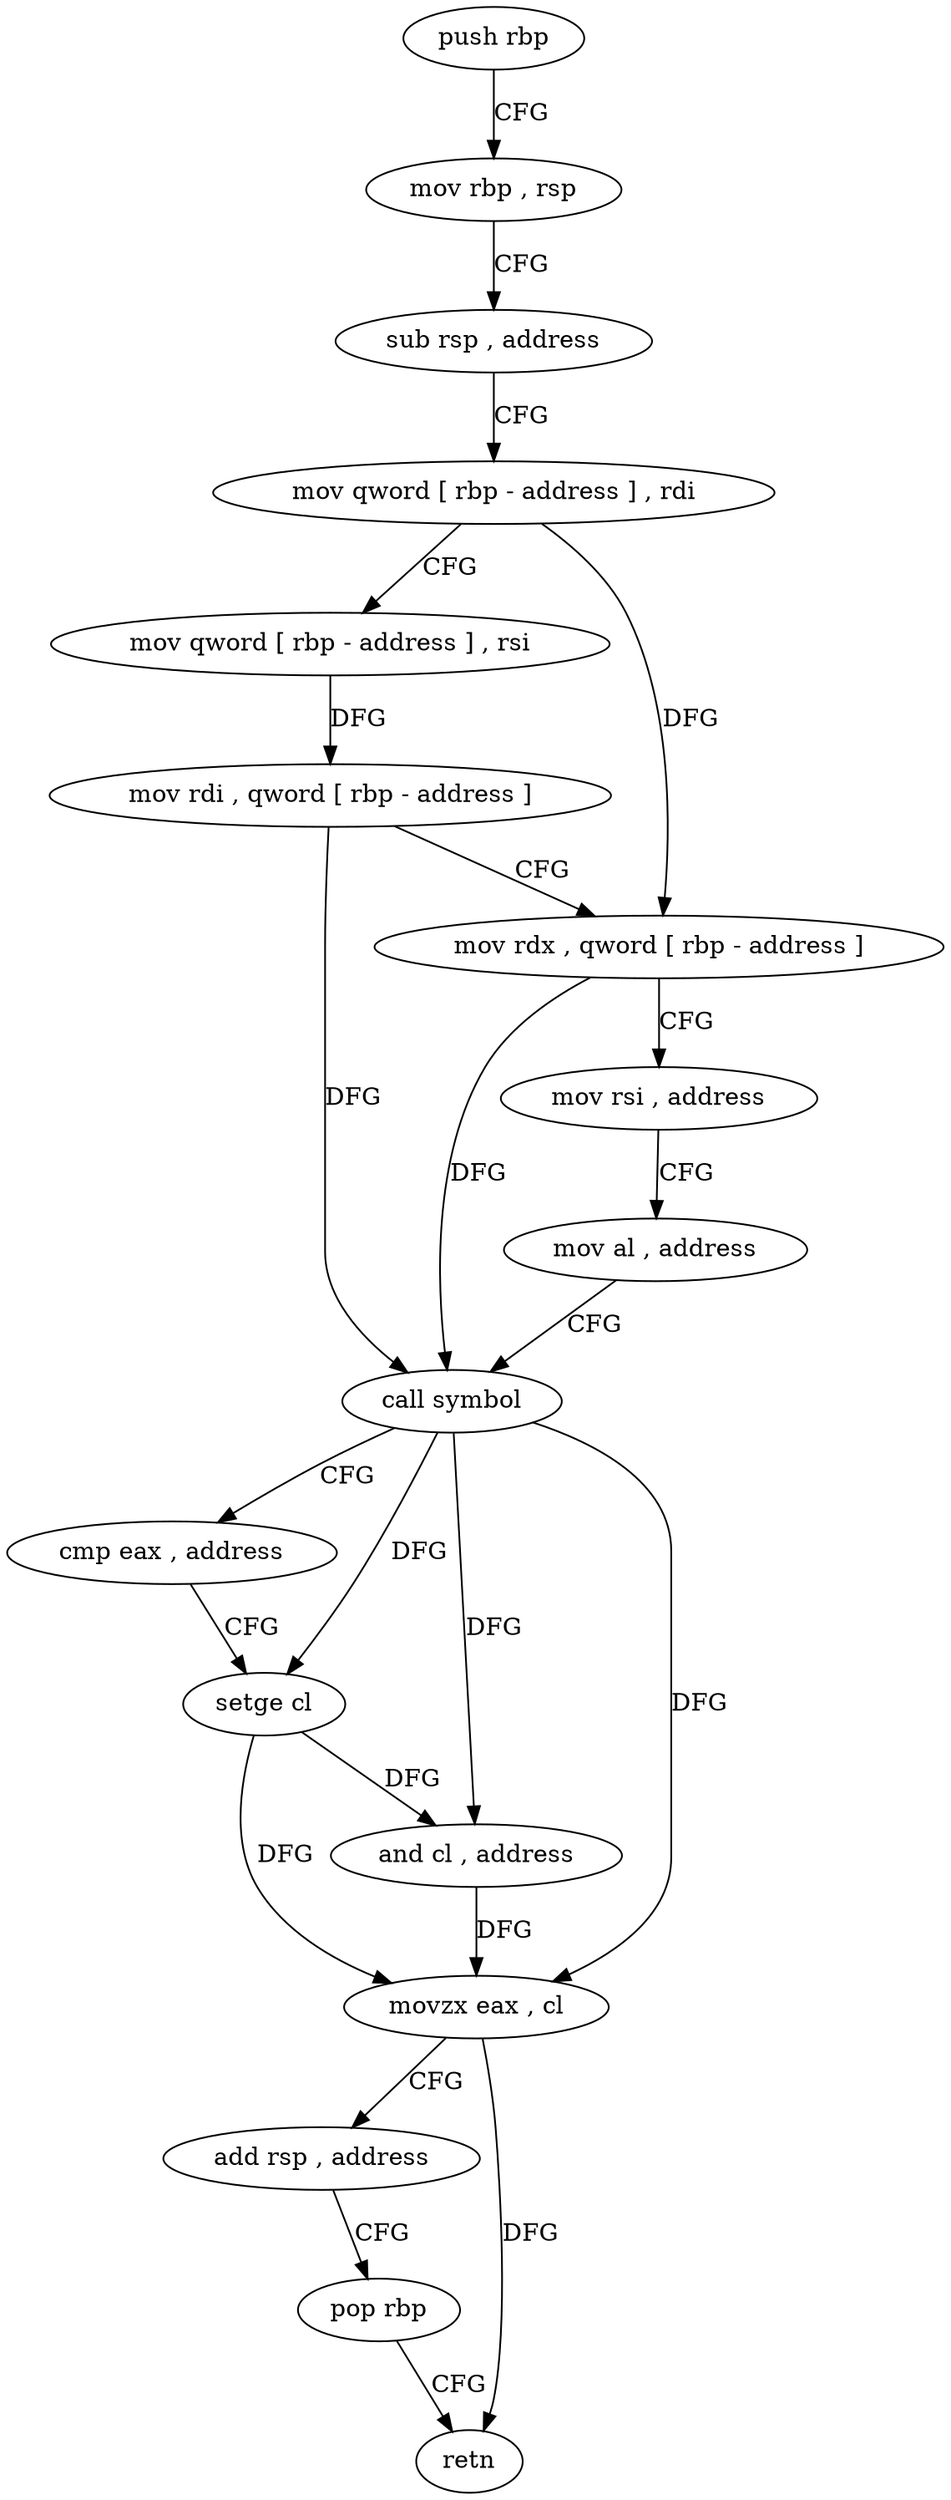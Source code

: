 digraph "func" {
"4299760" [label = "push rbp" ]
"4299761" [label = "mov rbp , rsp" ]
"4299764" [label = "sub rsp , address" ]
"4299768" [label = "mov qword [ rbp - address ] , rdi" ]
"4299772" [label = "mov qword [ rbp - address ] , rsi" ]
"4299776" [label = "mov rdi , qword [ rbp - address ]" ]
"4299780" [label = "mov rdx , qword [ rbp - address ]" ]
"4299784" [label = "mov rsi , address" ]
"4299794" [label = "mov al , address" ]
"4299796" [label = "call symbol" ]
"4299801" [label = "cmp eax , address" ]
"4299804" [label = "setge cl" ]
"4299807" [label = "and cl , address" ]
"4299810" [label = "movzx eax , cl" ]
"4299813" [label = "add rsp , address" ]
"4299817" [label = "pop rbp" ]
"4299818" [label = "retn" ]
"4299760" -> "4299761" [ label = "CFG" ]
"4299761" -> "4299764" [ label = "CFG" ]
"4299764" -> "4299768" [ label = "CFG" ]
"4299768" -> "4299772" [ label = "CFG" ]
"4299768" -> "4299780" [ label = "DFG" ]
"4299772" -> "4299776" [ label = "DFG" ]
"4299776" -> "4299780" [ label = "CFG" ]
"4299776" -> "4299796" [ label = "DFG" ]
"4299780" -> "4299784" [ label = "CFG" ]
"4299780" -> "4299796" [ label = "DFG" ]
"4299784" -> "4299794" [ label = "CFG" ]
"4299794" -> "4299796" [ label = "CFG" ]
"4299796" -> "4299801" [ label = "CFG" ]
"4299796" -> "4299804" [ label = "DFG" ]
"4299796" -> "4299807" [ label = "DFG" ]
"4299796" -> "4299810" [ label = "DFG" ]
"4299801" -> "4299804" [ label = "CFG" ]
"4299804" -> "4299807" [ label = "DFG" ]
"4299804" -> "4299810" [ label = "DFG" ]
"4299807" -> "4299810" [ label = "DFG" ]
"4299810" -> "4299813" [ label = "CFG" ]
"4299810" -> "4299818" [ label = "DFG" ]
"4299813" -> "4299817" [ label = "CFG" ]
"4299817" -> "4299818" [ label = "CFG" ]
}
